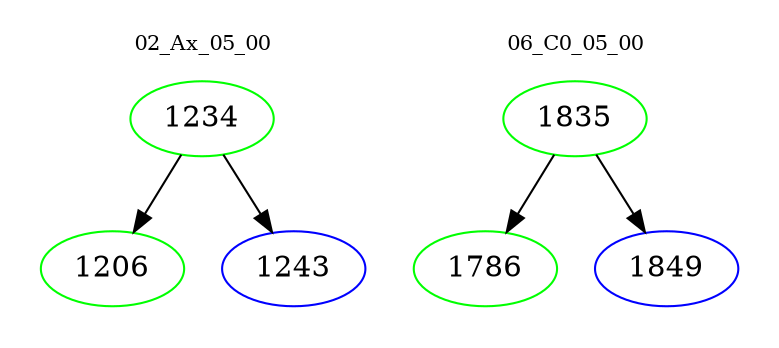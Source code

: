 digraph{
subgraph cluster_0 {
color = white
label = "02_Ax_05_00";
fontsize=10;
T0_1234 [label="1234", color="green"]
T0_1234 -> T0_1206 [color="black"]
T0_1206 [label="1206", color="green"]
T0_1234 -> T0_1243 [color="black"]
T0_1243 [label="1243", color="blue"]
}
subgraph cluster_1 {
color = white
label = "06_C0_05_00";
fontsize=10;
T1_1835 [label="1835", color="green"]
T1_1835 -> T1_1786 [color="black"]
T1_1786 [label="1786", color="green"]
T1_1835 -> T1_1849 [color="black"]
T1_1849 [label="1849", color="blue"]
}
}
